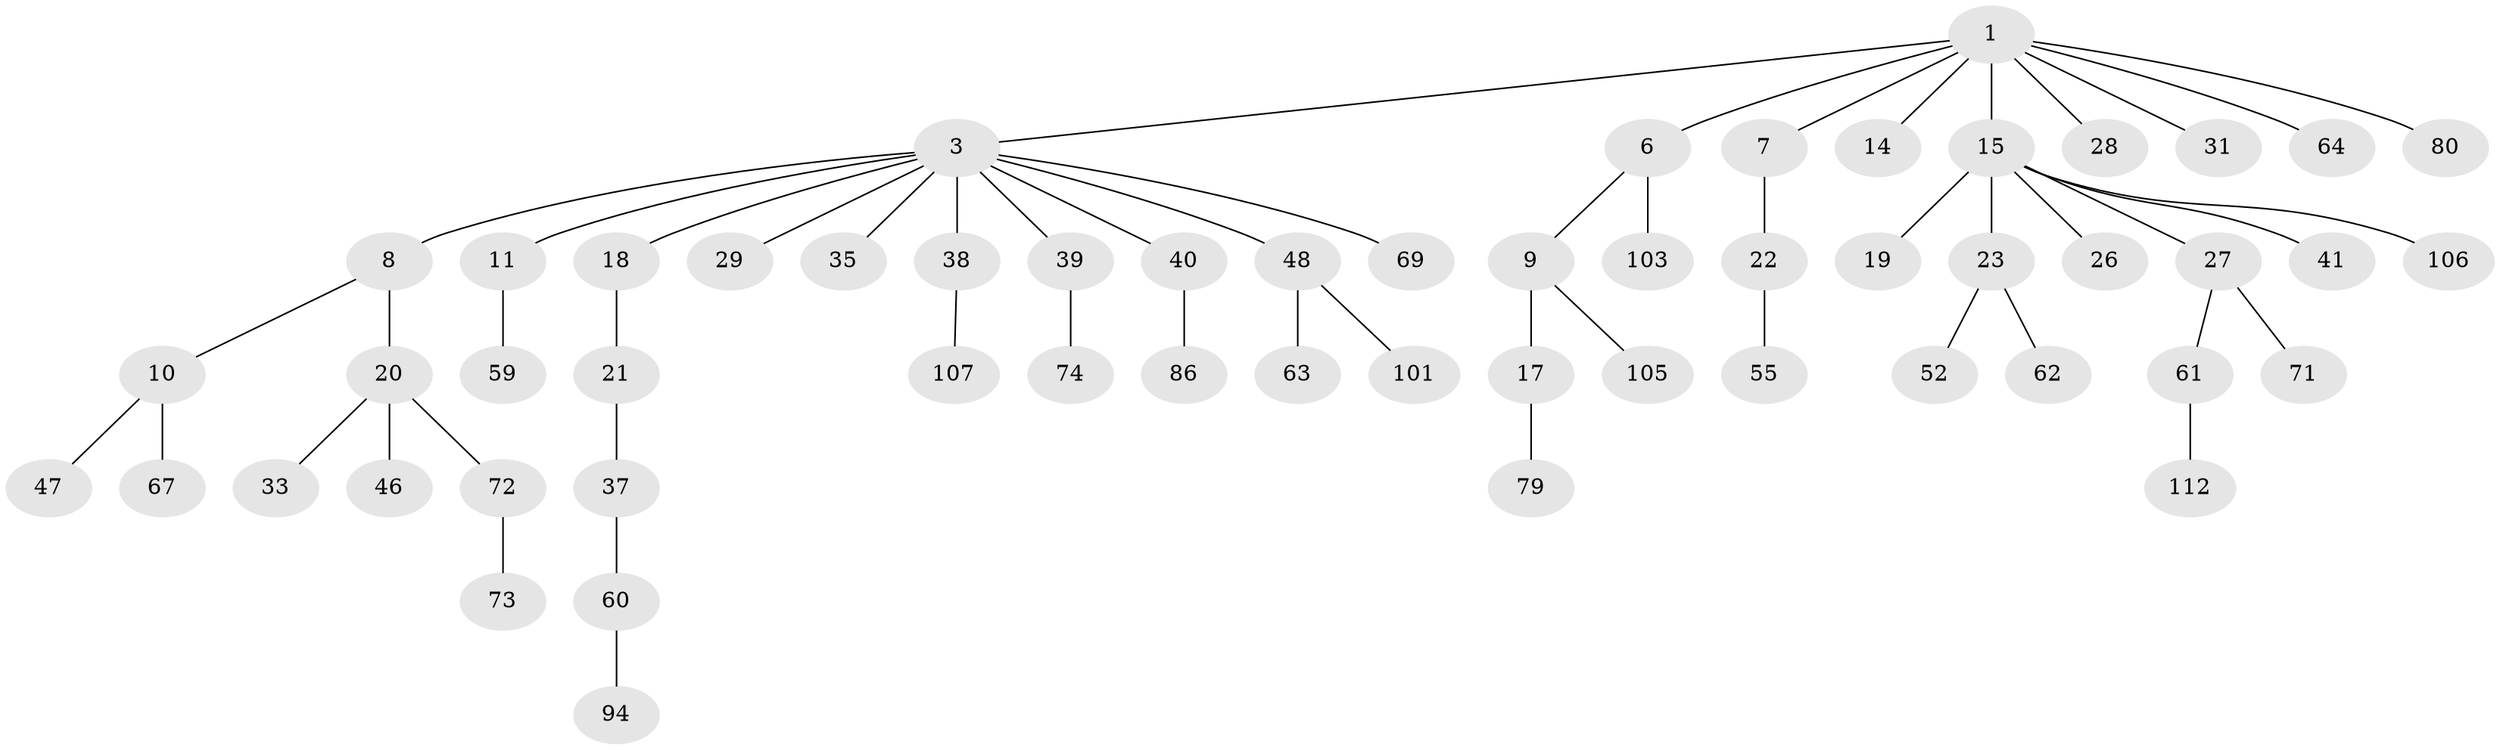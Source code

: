 // original degree distribution, {6: 0.03571428571428571, 5: 0.008928571428571428, 2: 0.2857142857142857, 3: 0.16071428571428573, 1: 0.4642857142857143, 7: 0.008928571428571428, 4: 0.03571428571428571}
// Generated by graph-tools (version 1.1) at 2025/15/03/09/25 04:15:28]
// undirected, 56 vertices, 55 edges
graph export_dot {
graph [start="1"]
  node [color=gray90,style=filled];
  1 [super="+2"];
  3 [super="+4+13+5"];
  6;
  7 [super="+12"];
  8;
  9;
  10;
  11;
  14;
  15;
  17 [super="+53"];
  18 [super="+83"];
  19;
  20 [super="+32+25"];
  21;
  22;
  23 [super="+34"];
  26;
  27 [super="+82+49"];
  28 [super="+108"];
  29;
  31;
  33 [super="+44+36+88+90+97"];
  35;
  37;
  38;
  39 [super="+87+50"];
  40;
  41;
  46;
  47;
  48 [super="+56"];
  52;
  55 [super="+81"];
  59;
  60;
  61;
  62;
  63 [super="+77"];
  64;
  67 [super="+98"];
  69;
  71;
  72;
  73;
  74 [super="+78"];
  79 [super="+111+89"];
  80 [super="+93"];
  86 [super="+92+91"];
  94 [super="+104"];
  101;
  103;
  105;
  106;
  107;
  112;
  1 -- 14;
  1 -- 15;
  1 -- 31;
  1 -- 64;
  1 -- 80;
  1 -- 3;
  1 -- 6;
  1 -- 7;
  1 -- 28;
  3 -- 8;
  3 -- 48;
  3 -- 29;
  3 -- 18;
  3 -- 69;
  3 -- 38;
  3 -- 39;
  3 -- 40;
  3 -- 11;
  3 -- 35;
  6 -- 9;
  6 -- 103;
  7 -- 22;
  8 -- 10;
  8 -- 20;
  9 -- 17;
  9 -- 105;
  10 -- 47;
  10 -- 67;
  11 -- 59;
  15 -- 19;
  15 -- 23;
  15 -- 26;
  15 -- 27;
  15 -- 41;
  15 -- 106;
  17 -- 79;
  18 -- 21;
  20 -- 33;
  20 -- 72;
  20 -- 46;
  21 -- 37;
  22 -- 55;
  23 -- 52;
  23 -- 62;
  27 -- 61;
  27 -- 71;
  37 -- 60;
  38 -- 107;
  39 -- 74;
  40 -- 86;
  48 -- 63;
  48 -- 101;
  60 -- 94;
  61 -- 112;
  72 -- 73;
}

